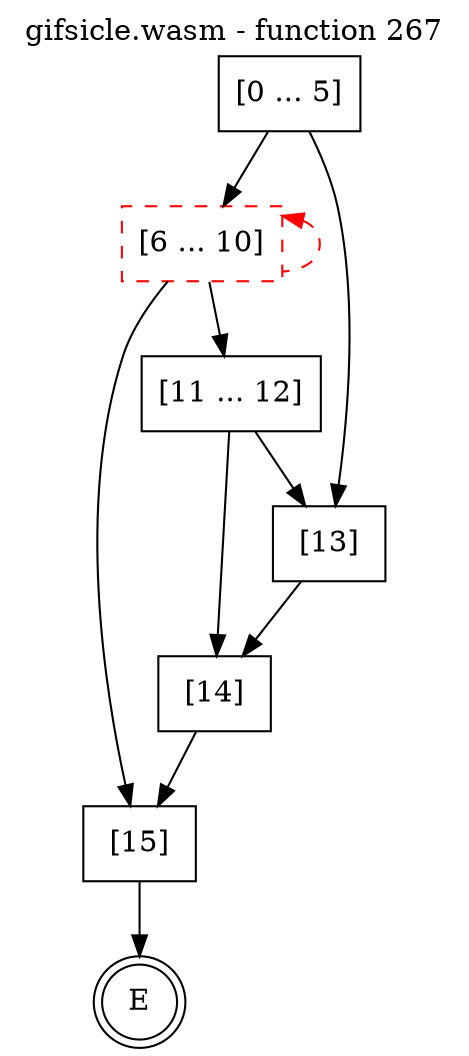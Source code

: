digraph finite_state_machine {
    label = "gifsicle.wasm - function 267"
    labelloc =  t
    labelfontsize = 16
    labelfontcolor = black
    labelfontname = "Helvetica"
    node [shape = doublecircle]; E ;
    node [shape = box];
    node [shape=box, color=black, style=solid] 0[label="[0 ... 5]"]
    node [shape=box, color=red, style=dashed] 6[label="[6 ... 10]"]
    node [shape=box, color=black, style=solid] 11[label="[11 ... 12]"]
    node [shape=box, color=black, style=solid] 13[label="[13]"]
    node [shape=box, color=black, style=solid] 14[label="[14]"]
    node [shape=box, color=black, style=solid] 15[label="[15]"]
    0 -> 6;
    0 -> 13;
    6 -> 11;
    6 -> 15;
    6 -> 6[style="dashed" color="red" dir=back];
    11 -> 13;
    11 -> 14;
    13 -> 14;
    14 -> 15;
    15 -> E;
}
